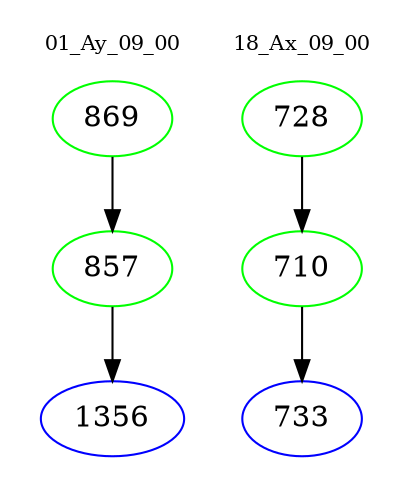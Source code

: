 digraph{
subgraph cluster_0 {
color = white
label = "01_Ay_09_00";
fontsize=10;
T0_869 [label="869", color="green"]
T0_869 -> T0_857 [color="black"]
T0_857 [label="857", color="green"]
T0_857 -> T0_1356 [color="black"]
T0_1356 [label="1356", color="blue"]
}
subgraph cluster_1 {
color = white
label = "18_Ax_09_00";
fontsize=10;
T1_728 [label="728", color="green"]
T1_728 -> T1_710 [color="black"]
T1_710 [label="710", color="green"]
T1_710 -> T1_733 [color="black"]
T1_733 [label="733", color="blue"]
}
}
